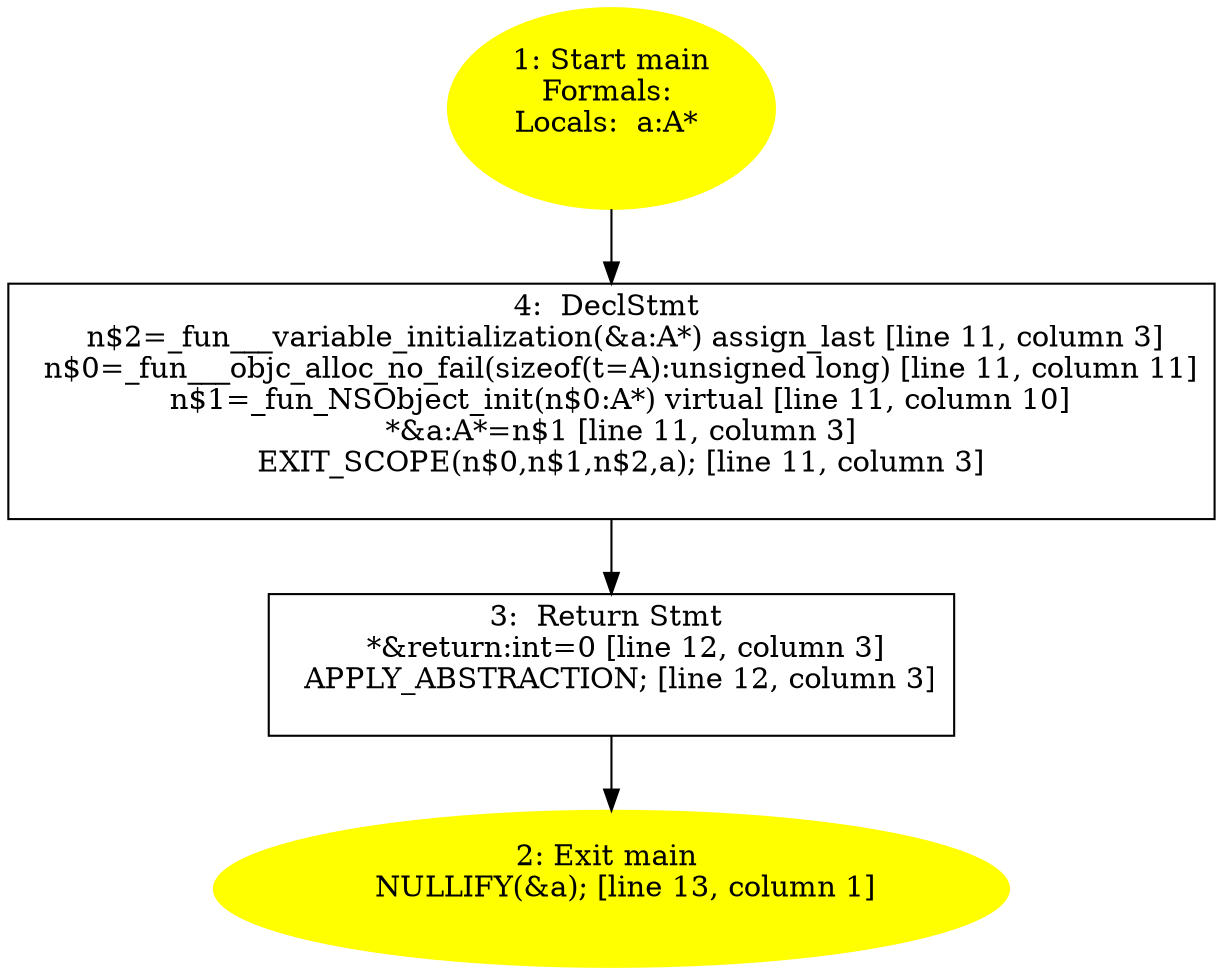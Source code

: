 /* @generated */
digraph cfg {
"main.fad58de7366495db4650cfefac2fcd61_1" [label="1: Start main\nFormals: \nLocals:  a:A* \n  " color=yellow style=filled]
	

	 "main.fad58de7366495db4650cfefac2fcd61_1" -> "main.fad58de7366495db4650cfefac2fcd61_4" ;
"main.fad58de7366495db4650cfefac2fcd61_2" [label="2: Exit main \n   NULLIFY(&a); [line 13, column 1]\n " color=yellow style=filled]
	

"main.fad58de7366495db4650cfefac2fcd61_3" [label="3:  Return Stmt \n   *&return:int=0 [line 12, column 3]\n  APPLY_ABSTRACTION; [line 12, column 3]\n " shape="box"]
	

	 "main.fad58de7366495db4650cfefac2fcd61_3" -> "main.fad58de7366495db4650cfefac2fcd61_2" ;
"main.fad58de7366495db4650cfefac2fcd61_4" [label="4:  DeclStmt \n   n$2=_fun___variable_initialization(&a:A*) assign_last [line 11, column 3]\n  n$0=_fun___objc_alloc_no_fail(sizeof(t=A):unsigned long) [line 11, column 11]\n  n$1=_fun_NSObject_init(n$0:A*) virtual [line 11, column 10]\n  *&a:A*=n$1 [line 11, column 3]\n  EXIT_SCOPE(n$0,n$1,n$2,a); [line 11, column 3]\n " shape="box"]
	

	 "main.fad58de7366495db4650cfefac2fcd61_4" -> "main.fad58de7366495db4650cfefac2fcd61_3" ;
}
